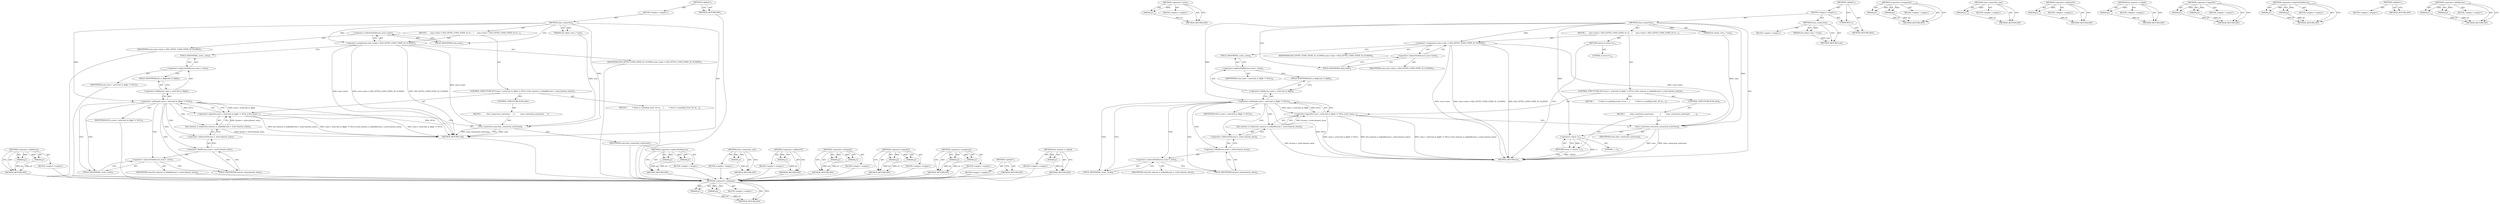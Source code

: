 digraph "&lt;operator&gt;.fieldAccess" {
vulnerable_74 [label=<(METHOD,&lt;operator&gt;.fieldAccess)>];
vulnerable_75 [label=<(PARAM,p1)>];
vulnerable_76 [label=<(PARAM,p2)>];
vulnerable_77 [label=<(BLOCK,&lt;empty&gt;,&lt;empty&gt;)>];
vulnerable_78 [label=<(METHOD_RETURN,ANY)>];
vulnerable_6 [label=<(METHOD,&lt;global&gt;)<SUB>1</SUB>>];
vulnerable_7 [label=<(BLOCK,&lt;empty&gt;,&lt;empty&gt;)<SUB>1</SUB>>];
vulnerable_8 [label=<(METHOD,close_connection)<SUB>1</SUB>>];
vulnerable_9 [label=<(PARAM,h2o_http2_conn_t *conn)<SUB>1</SUB>>];
vulnerable_10 [label=<(BLOCK,{
     conn-&gt;state = H2O_HTTP2_CONN_STATE_IS_CL...,{
     conn-&gt;state = H2O_HTTP2_CONN_STATE_IS_CL...)<SUB>2</SUB>>];
vulnerable_11 [label=<(&lt;operator&gt;.assignment,conn-&gt;state = H2O_HTTP2_CONN_STATE_IS_CLOSING)<SUB>3</SUB>>];
vulnerable_12 [label=<(&lt;operator&gt;.indirectFieldAccess,conn-&gt;state)<SUB>3</SUB>>];
vulnerable_13 [label=<(IDENTIFIER,conn,conn-&gt;state = H2O_HTTP2_CONN_STATE_IS_CLOSING)<SUB>3</SUB>>];
vulnerable_14 [label=<(FIELD_IDENTIFIER,state,state)<SUB>3</SUB>>];
vulnerable_15 [label=<(IDENTIFIER,H2O_HTTP2_CONN_STATE_IS_CLOSING,conn-&gt;state = H2O_HTTP2_CONN_STATE_IS_CLOSING)<SUB>3</SUB>>];
vulnerable_16 [label=<(CONTROL_STRUCTURE,IF,if (conn-&gt;_write.buf_in_flight != NULL || h2o_timeout_is_linked(&amp;conn-&gt;_write.timeout_entry)))<SUB>5</SUB>>];
vulnerable_17 [label=<(&lt;operator&gt;.logicalOr,conn-&gt;_write.buf_in_flight != NULL || h2o_timeo...)<SUB>5</SUB>>];
vulnerable_18 [label=<(&lt;operator&gt;.notEquals,conn-&gt;_write.buf_in_flight != NULL)<SUB>5</SUB>>];
vulnerable_19 [label=<(&lt;operator&gt;.fieldAccess,conn-&gt;_write.buf_in_flight)<SUB>5</SUB>>];
vulnerable_20 [label=<(&lt;operator&gt;.indirectFieldAccess,conn-&gt;_write)<SUB>5</SUB>>];
vulnerable_21 [label=<(IDENTIFIER,conn,conn-&gt;_write.buf_in_flight != NULL)<SUB>5</SUB>>];
vulnerable_22 [label=<(FIELD_IDENTIFIER,_write,_write)<SUB>5</SUB>>];
vulnerable_23 [label=<(FIELD_IDENTIFIER,buf_in_flight,buf_in_flight)<SUB>5</SUB>>];
vulnerable_24 [label=<(IDENTIFIER,NULL,conn-&gt;_write.buf_in_flight != NULL)<SUB>5</SUB>>];
vulnerable_25 [label=<(h2o_timeout_is_linked,h2o_timeout_is_linked(&amp;conn-&gt;_write.timeout_entry))<SUB>5</SUB>>];
vulnerable_26 [label=<(&lt;operator&gt;.addressOf,&amp;conn-&gt;_write.timeout_entry)<SUB>5</SUB>>];
vulnerable_27 [label=<(&lt;operator&gt;.fieldAccess,conn-&gt;_write.timeout_entry)<SUB>5</SUB>>];
vulnerable_28 [label=<(&lt;operator&gt;.indirectFieldAccess,conn-&gt;_write)<SUB>5</SUB>>];
vulnerable_29 [label=<(IDENTIFIER,conn,h2o_timeout_is_linked(&amp;conn-&gt;_write.timeout_entry))<SUB>5</SUB>>];
vulnerable_30 [label=<(FIELD_IDENTIFIER,_write,_write)<SUB>5</SUB>>];
vulnerable_31 [label=<(FIELD_IDENTIFIER,timeout_entry,timeout_entry)<SUB>5</SUB>>];
vulnerable_32 [label=<(BLOCK,{
         /* there is a pending write, let on_...,{
         /* there is a pending write, let on_...)<SUB>5</SUB>>];
vulnerable_33 [label=<(CONTROL_STRUCTURE,ELSE,else)<SUB>7</SUB>>];
vulnerable_34 [label=<(BLOCK,{
         close_connection_now(conn);
     },{
         close_connection_now(conn);
     })<SUB>7</SUB>>];
vulnerable_35 [label=<(close_connection_now,close_connection_now(conn))<SUB>8</SUB>>];
vulnerable_36 [label=<(IDENTIFIER,conn,close_connection_now(conn))<SUB>8</SUB>>];
vulnerable_37 [label=<(METHOD_RETURN,void)<SUB>1</SUB>>];
vulnerable_39 [label=<(METHOD_RETURN,ANY)<SUB>1</SUB>>];
vulnerable_59 [label=<(METHOD,&lt;operator&gt;.indirectFieldAccess)>];
vulnerable_60 [label=<(PARAM,p1)>];
vulnerable_61 [label=<(PARAM,p2)>];
vulnerable_62 [label=<(BLOCK,&lt;empty&gt;,&lt;empty&gt;)>];
vulnerable_63 [label=<(METHOD_RETURN,ANY)>];
vulnerable_87 [label=<(METHOD,close_connection_now)>];
vulnerable_88 [label=<(PARAM,p1)>];
vulnerable_89 [label=<(BLOCK,&lt;empty&gt;,&lt;empty&gt;)>];
vulnerable_90 [label=<(METHOD_RETURN,ANY)>];
vulnerable_83 [label=<(METHOD,&lt;operator&gt;.addressOf)>];
vulnerable_84 [label=<(PARAM,p1)>];
vulnerable_85 [label=<(BLOCK,&lt;empty&gt;,&lt;empty&gt;)>];
vulnerable_86 [label=<(METHOD_RETURN,ANY)>];
vulnerable_69 [label=<(METHOD,&lt;operator&gt;.notEquals)>];
vulnerable_70 [label=<(PARAM,p1)>];
vulnerable_71 [label=<(PARAM,p2)>];
vulnerable_72 [label=<(BLOCK,&lt;empty&gt;,&lt;empty&gt;)>];
vulnerable_73 [label=<(METHOD_RETURN,ANY)>];
vulnerable_64 [label=<(METHOD,&lt;operator&gt;.logicalOr)>];
vulnerable_65 [label=<(PARAM,p1)>];
vulnerable_66 [label=<(PARAM,p2)>];
vulnerable_67 [label=<(BLOCK,&lt;empty&gt;,&lt;empty&gt;)>];
vulnerable_68 [label=<(METHOD_RETURN,ANY)>];
vulnerable_54 [label=<(METHOD,&lt;operator&gt;.assignment)>];
vulnerable_55 [label=<(PARAM,p1)>];
vulnerable_56 [label=<(PARAM,p2)>];
vulnerable_57 [label=<(BLOCK,&lt;empty&gt;,&lt;empty&gt;)>];
vulnerable_58 [label=<(METHOD_RETURN,ANY)>];
vulnerable_48 [label=<(METHOD,&lt;global&gt;)<SUB>1</SUB>>];
vulnerable_49 [label=<(BLOCK,&lt;empty&gt;,&lt;empty&gt;)>];
vulnerable_50 [label=<(METHOD_RETURN,ANY)>];
vulnerable_79 [label=<(METHOD,h2o_timeout_is_linked)>];
vulnerable_80 [label=<(PARAM,p1)>];
vulnerable_81 [label=<(BLOCK,&lt;empty&gt;,&lt;empty&gt;)>];
vulnerable_82 [label=<(METHOD_RETURN,ANY)>];
fixed_82 [label=<(METHOD,&lt;operator&gt;.notEquals)>];
fixed_83 [label=<(PARAM,p1)>];
fixed_84 [label=<(PARAM,p2)>];
fixed_85 [label=<(BLOCK,&lt;empty&gt;,&lt;empty&gt;)>];
fixed_86 [label=<(METHOD_RETURN,ANY)>];
fixed_104 [label=<(METHOD,&lt;operator&gt;.minus)>];
fixed_105 [label=<(PARAM,p1)>];
fixed_106 [label=<(BLOCK,&lt;empty&gt;,&lt;empty&gt;)>];
fixed_107 [label=<(METHOD_RETURN,ANY)>];
fixed_6 [label=<(METHOD,&lt;global&gt;)<SUB>1</SUB>>];
fixed_7 [label=<(BLOCK,&lt;empty&gt;,&lt;empty&gt;)<SUB>1</SUB>>];
fixed_8 [label=<(METHOD,close_connection)<SUB>1</SUB>>];
fixed_9 [label=<(PARAM,h2o_http2_conn_t *conn)<SUB>1</SUB>>];
fixed_10 [label=<(BLOCK,&lt;empty&gt;,&lt;empty&gt;)>];
fixed_11 [label=<(METHOD_RETURN,void)<SUB>1</SUB>>];
fixed_13 [label=<(UNKNOWN,),))<SUB>1</SUB>>];
fixed_14 [label=<(METHOD,close_connection)<SUB>2</SUB>>];
fixed_15 [label=<(PARAM,h2o_http2_conn_t *conn)<SUB>2</SUB>>];
fixed_16 [label=<(BLOCK,{
     conn-&gt;state = H2O_HTTP2_CONN_STATE_IS_CL...,{
     conn-&gt;state = H2O_HTTP2_CONN_STATE_IS_CL...)<SUB>3</SUB>>];
fixed_17 [label=<(&lt;operator&gt;.assignment,conn-&gt;state = H2O_HTTP2_CONN_STATE_IS_CLOSING)<SUB>4</SUB>>];
fixed_18 [label=<(&lt;operator&gt;.indirectFieldAccess,conn-&gt;state)<SUB>4</SUB>>];
fixed_19 [label=<(IDENTIFIER,conn,conn-&gt;state = H2O_HTTP2_CONN_STATE_IS_CLOSING)<SUB>4</SUB>>];
fixed_20 [label=<(FIELD_IDENTIFIER,state,state)<SUB>4</SUB>>];
fixed_21 [label=<(IDENTIFIER,H2O_HTTP2_CONN_STATE_IS_CLOSING,conn-&gt;state = H2O_HTTP2_CONN_STATE_IS_CLOSING)<SUB>4</SUB>>];
fixed_22 [label=<(CONTROL_STRUCTURE,IF,if (conn-&gt;_write.buf_in_flight != NULL || h2o_timeout_is_linked(&amp;conn-&gt;_write.timeout_entry)))<SUB>6</SUB>>];
fixed_23 [label=<(&lt;operator&gt;.logicalOr,conn-&gt;_write.buf_in_flight != NULL || h2o_timeo...)<SUB>6</SUB>>];
fixed_24 [label=<(&lt;operator&gt;.notEquals,conn-&gt;_write.buf_in_flight != NULL)<SUB>6</SUB>>];
fixed_25 [label=<(&lt;operator&gt;.fieldAccess,conn-&gt;_write.buf_in_flight)<SUB>6</SUB>>];
fixed_26 [label=<(&lt;operator&gt;.indirectFieldAccess,conn-&gt;_write)<SUB>6</SUB>>];
fixed_27 [label=<(IDENTIFIER,conn,conn-&gt;_write.buf_in_flight != NULL)<SUB>6</SUB>>];
fixed_28 [label=<(FIELD_IDENTIFIER,_write,_write)<SUB>6</SUB>>];
fixed_29 [label=<(FIELD_IDENTIFIER,buf_in_flight,buf_in_flight)<SUB>6</SUB>>];
fixed_30 [label=<(IDENTIFIER,NULL,conn-&gt;_write.buf_in_flight != NULL)<SUB>6</SUB>>];
fixed_31 [label=<(h2o_timeout_is_linked,h2o_timeout_is_linked(&amp;conn-&gt;_write.timeout_entry))<SUB>6</SUB>>];
fixed_32 [label=<(&lt;operator&gt;.addressOf,&amp;conn-&gt;_write.timeout_entry)<SUB>6</SUB>>];
fixed_33 [label=<(&lt;operator&gt;.fieldAccess,conn-&gt;_write.timeout_entry)<SUB>6</SUB>>];
fixed_34 [label=<(&lt;operator&gt;.indirectFieldAccess,conn-&gt;_write)<SUB>6</SUB>>];
fixed_35 [label=<(IDENTIFIER,conn,h2o_timeout_is_linked(&amp;conn-&gt;_write.timeout_entry))<SUB>6</SUB>>];
fixed_36 [label=<(FIELD_IDENTIFIER,_write,_write)<SUB>6</SUB>>];
fixed_37 [label=<(FIELD_IDENTIFIER,timeout_entry,timeout_entry)<SUB>6</SUB>>];
fixed_38 [label=<(BLOCK,{
         /* there is a pending write, let on_...,{
         /* there is a pending write, let on_...)<SUB>6</SUB>>];
fixed_39 [label=<(CONTROL_STRUCTURE,ELSE,else)<SUB>8</SUB>>];
fixed_40 [label=<(BLOCK,{
         close_connection_now(conn);
        ...,{
         close_connection_now(conn);
        ...)<SUB>8</SUB>>];
fixed_41 [label=<(close_connection_now,close_connection_now(conn))<SUB>9</SUB>>];
fixed_42 [label=<(IDENTIFIER,conn,close_connection_now(conn))<SUB>9</SUB>>];
fixed_43 [label=<(RETURN,return -1;,return -1;)<SUB>10</SUB>>];
fixed_44 [label=<(&lt;operator&gt;.minus,-1)<SUB>10</SUB>>];
fixed_45 [label=<(LITERAL,1,-1)<SUB>10</SUB>>];
fixed_46 [label=<(RETURN,return 0;,return 0;)<SUB>12</SUB>>];
fixed_47 [label=<(LITERAL,0,return 0;)<SUB>12</SUB>>];
fixed_48 [label=<(METHOD_RETURN,int)<SUB>2</SUB>>];
fixed_50 [label=<(METHOD_RETURN,ANY)<SUB>1</SUB>>];
fixed_67 [label=<(METHOD,&lt;operator&gt;.assignment)>];
fixed_68 [label=<(PARAM,p1)>];
fixed_69 [label=<(PARAM,p2)>];
fixed_70 [label=<(BLOCK,&lt;empty&gt;,&lt;empty&gt;)>];
fixed_71 [label=<(METHOD_RETURN,ANY)>];
fixed_100 [label=<(METHOD,close_connection_now)>];
fixed_101 [label=<(PARAM,p1)>];
fixed_102 [label=<(BLOCK,&lt;empty&gt;,&lt;empty&gt;)>];
fixed_103 [label=<(METHOD_RETURN,ANY)>];
fixed_96 [label=<(METHOD,&lt;operator&gt;.addressOf)>];
fixed_97 [label=<(PARAM,p1)>];
fixed_98 [label=<(BLOCK,&lt;empty&gt;,&lt;empty&gt;)>];
fixed_99 [label=<(METHOD_RETURN,ANY)>];
fixed_92 [label=<(METHOD,h2o_timeout_is_linked)>];
fixed_93 [label=<(PARAM,p1)>];
fixed_94 [label=<(BLOCK,&lt;empty&gt;,&lt;empty&gt;)>];
fixed_95 [label=<(METHOD_RETURN,ANY)>];
fixed_77 [label=<(METHOD,&lt;operator&gt;.logicalOr)>];
fixed_78 [label=<(PARAM,p1)>];
fixed_79 [label=<(PARAM,p2)>];
fixed_80 [label=<(BLOCK,&lt;empty&gt;,&lt;empty&gt;)>];
fixed_81 [label=<(METHOD_RETURN,ANY)>];
fixed_72 [label=<(METHOD,&lt;operator&gt;.indirectFieldAccess)>];
fixed_73 [label=<(PARAM,p1)>];
fixed_74 [label=<(PARAM,p2)>];
fixed_75 [label=<(BLOCK,&lt;empty&gt;,&lt;empty&gt;)>];
fixed_76 [label=<(METHOD_RETURN,ANY)>];
fixed_61 [label=<(METHOD,&lt;global&gt;)<SUB>1</SUB>>];
fixed_62 [label=<(BLOCK,&lt;empty&gt;,&lt;empty&gt;)>];
fixed_63 [label=<(METHOD_RETURN,ANY)>];
fixed_87 [label=<(METHOD,&lt;operator&gt;.fieldAccess)>];
fixed_88 [label=<(PARAM,p1)>];
fixed_89 [label=<(PARAM,p2)>];
fixed_90 [label=<(BLOCK,&lt;empty&gt;,&lt;empty&gt;)>];
fixed_91 [label=<(METHOD_RETURN,ANY)>];
vulnerable_74 -> vulnerable_75  [key=0, label="AST: "];
vulnerable_74 -> vulnerable_75  [key=1, label="DDG: "];
vulnerable_74 -> vulnerable_77  [key=0, label="AST: "];
vulnerable_74 -> vulnerable_76  [key=0, label="AST: "];
vulnerable_74 -> vulnerable_76  [key=1, label="DDG: "];
vulnerable_74 -> vulnerable_78  [key=0, label="AST: "];
vulnerable_74 -> vulnerable_78  [key=1, label="CFG: "];
vulnerable_75 -> vulnerable_78  [key=0, label="DDG: p1"];
vulnerable_76 -> vulnerable_78  [key=0, label="DDG: p2"];
vulnerable_77 -> fixed_82  [key=0];
vulnerable_78 -> fixed_82  [key=0];
vulnerable_6 -> vulnerable_7  [key=0, label="AST: "];
vulnerable_6 -> vulnerable_39  [key=0, label="AST: "];
vulnerable_6 -> vulnerable_39  [key=1, label="CFG: "];
vulnerable_7 -> vulnerable_8  [key=0, label="AST: "];
vulnerable_8 -> vulnerable_9  [key=0, label="AST: "];
vulnerable_8 -> vulnerable_9  [key=1, label="DDG: "];
vulnerable_8 -> vulnerable_10  [key=0, label="AST: "];
vulnerable_8 -> vulnerable_37  [key=0, label="AST: "];
vulnerable_8 -> vulnerable_14  [key=0, label="CFG: "];
vulnerable_8 -> vulnerable_11  [key=0, label="DDG: "];
vulnerable_8 -> vulnerable_18  [key=0, label="DDG: "];
vulnerable_8 -> vulnerable_35  [key=0, label="DDG: "];
vulnerable_9 -> vulnerable_35  [key=0, label="DDG: conn"];
vulnerable_10 -> vulnerable_11  [key=0, label="AST: "];
vulnerable_10 -> vulnerable_16  [key=0, label="AST: "];
vulnerable_11 -> vulnerable_12  [key=0, label="AST: "];
vulnerable_11 -> vulnerable_15  [key=0, label="AST: "];
vulnerable_11 -> vulnerable_22  [key=0, label="CFG: "];
vulnerable_11 -> vulnerable_37  [key=0, label="DDG: conn-&gt;state"];
vulnerable_11 -> vulnerable_37  [key=1, label="DDG: conn-&gt;state = H2O_HTTP2_CONN_STATE_IS_CLOSING"];
vulnerable_11 -> vulnerable_37  [key=2, label="DDG: H2O_HTTP2_CONN_STATE_IS_CLOSING"];
vulnerable_11 -> vulnerable_35  [key=0, label="DDG: conn-&gt;state"];
vulnerable_12 -> vulnerable_13  [key=0, label="AST: "];
vulnerable_12 -> vulnerable_14  [key=0, label="AST: "];
vulnerable_12 -> vulnerable_11  [key=0, label="CFG: "];
vulnerable_13 -> fixed_82  [key=0];
vulnerable_14 -> vulnerable_12  [key=0, label="CFG: "];
vulnerable_15 -> fixed_82  [key=0];
vulnerable_16 -> vulnerable_17  [key=0, label="AST: "];
vulnerable_16 -> vulnerable_32  [key=0, label="AST: "];
vulnerable_16 -> vulnerable_33  [key=0, label="AST: "];
vulnerable_17 -> vulnerable_18  [key=0, label="AST: "];
vulnerable_17 -> vulnerable_25  [key=0, label="AST: "];
vulnerable_17 -> vulnerable_35  [key=0, label="CFG: "];
vulnerable_17 -> vulnerable_37  [key=0, label="DDG: conn-&gt;_write.buf_in_flight != NULL"];
vulnerable_17 -> vulnerable_37  [key=1, label="DDG: h2o_timeout_is_linked(&amp;conn-&gt;_write.timeout_entry)"];
vulnerable_17 -> vulnerable_37  [key=2, label="DDG: conn-&gt;_write.buf_in_flight != NULL || h2o_timeout_is_linked(&amp;conn-&gt;_write.timeout_entry)"];
vulnerable_18 -> vulnerable_19  [key=0, label="AST: "];
vulnerable_18 -> vulnerable_24  [key=0, label="AST: "];
vulnerable_18 -> vulnerable_17  [key=0, label="CFG: "];
vulnerable_18 -> vulnerable_17  [key=1, label="DDG: conn-&gt;_write.buf_in_flight"];
vulnerable_18 -> vulnerable_17  [key=2, label="DDG: NULL"];
vulnerable_18 -> vulnerable_30  [key=0, label="CFG: "];
vulnerable_18 -> vulnerable_30  [key=1, label="CDG: "];
vulnerable_18 -> vulnerable_37  [key=0, label="DDG: NULL"];
vulnerable_18 -> vulnerable_25  [key=0, label="CDG: "];
vulnerable_18 -> vulnerable_26  [key=0, label="CDG: "];
vulnerable_18 -> vulnerable_28  [key=0, label="CDG: "];
vulnerable_18 -> vulnerable_27  [key=0, label="CDG: "];
vulnerable_18 -> vulnerable_31  [key=0, label="CDG: "];
vulnerable_19 -> vulnerable_20  [key=0, label="AST: "];
vulnerable_19 -> vulnerable_23  [key=0, label="AST: "];
vulnerable_19 -> vulnerable_18  [key=0, label="CFG: "];
vulnerable_20 -> vulnerable_21  [key=0, label="AST: "];
vulnerable_20 -> vulnerable_22  [key=0, label="AST: "];
vulnerable_20 -> vulnerable_23  [key=0, label="CFG: "];
vulnerable_21 -> fixed_82  [key=0];
vulnerable_22 -> vulnerable_20  [key=0, label="CFG: "];
vulnerable_23 -> vulnerable_19  [key=0, label="CFG: "];
vulnerable_24 -> fixed_82  [key=0];
vulnerable_25 -> vulnerable_26  [key=0, label="AST: "];
vulnerable_25 -> vulnerable_17  [key=0, label="CFG: "];
vulnerable_25 -> vulnerable_17  [key=1, label="DDG: &amp;conn-&gt;_write.timeout_entry"];
vulnerable_25 -> vulnerable_37  [key=0, label="DDG: &amp;conn-&gt;_write.timeout_entry"];
vulnerable_26 -> vulnerable_27  [key=0, label="AST: "];
vulnerable_26 -> vulnerable_25  [key=0, label="CFG: "];
vulnerable_27 -> vulnerable_28  [key=0, label="AST: "];
vulnerable_27 -> vulnerable_31  [key=0, label="AST: "];
vulnerable_27 -> vulnerable_26  [key=0, label="CFG: "];
vulnerable_28 -> vulnerable_29  [key=0, label="AST: "];
vulnerable_28 -> vulnerable_30  [key=0, label="AST: "];
vulnerable_28 -> vulnerable_31  [key=0, label="CFG: "];
vulnerable_29 -> fixed_82  [key=0];
vulnerable_30 -> vulnerable_28  [key=0, label="CFG: "];
vulnerable_31 -> vulnerable_27  [key=0, label="CFG: "];
vulnerable_32 -> fixed_82  [key=0];
vulnerable_33 -> vulnerable_34  [key=0, label="AST: "];
vulnerable_34 -> vulnerable_35  [key=0, label="AST: "];
vulnerable_35 -> vulnerable_36  [key=0, label="AST: "];
vulnerable_35 -> vulnerable_37  [key=0, label="CFG: "];
vulnerable_35 -> vulnerable_37  [key=1, label="DDG: conn"];
vulnerable_35 -> vulnerable_37  [key=2, label="DDG: close_connection_now(conn)"];
vulnerable_36 -> fixed_82  [key=0];
vulnerable_37 -> fixed_82  [key=0];
vulnerable_39 -> fixed_82  [key=0];
vulnerable_59 -> vulnerable_60  [key=0, label="AST: "];
vulnerable_59 -> vulnerable_60  [key=1, label="DDG: "];
vulnerable_59 -> vulnerable_62  [key=0, label="AST: "];
vulnerable_59 -> vulnerable_61  [key=0, label="AST: "];
vulnerable_59 -> vulnerable_61  [key=1, label="DDG: "];
vulnerable_59 -> vulnerable_63  [key=0, label="AST: "];
vulnerable_59 -> vulnerable_63  [key=1, label="CFG: "];
vulnerable_60 -> vulnerable_63  [key=0, label="DDG: p1"];
vulnerable_61 -> vulnerable_63  [key=0, label="DDG: p2"];
vulnerable_62 -> fixed_82  [key=0];
vulnerable_63 -> fixed_82  [key=0];
vulnerable_87 -> vulnerable_88  [key=0, label="AST: "];
vulnerable_87 -> vulnerable_88  [key=1, label="DDG: "];
vulnerable_87 -> vulnerable_89  [key=0, label="AST: "];
vulnerable_87 -> vulnerable_90  [key=0, label="AST: "];
vulnerable_87 -> vulnerable_90  [key=1, label="CFG: "];
vulnerable_88 -> vulnerable_90  [key=0, label="DDG: p1"];
vulnerable_89 -> fixed_82  [key=0];
vulnerable_90 -> fixed_82  [key=0];
vulnerable_83 -> vulnerable_84  [key=0, label="AST: "];
vulnerable_83 -> vulnerable_84  [key=1, label="DDG: "];
vulnerable_83 -> vulnerable_85  [key=0, label="AST: "];
vulnerable_83 -> vulnerable_86  [key=0, label="AST: "];
vulnerable_83 -> vulnerable_86  [key=1, label="CFG: "];
vulnerable_84 -> vulnerable_86  [key=0, label="DDG: p1"];
vulnerable_85 -> fixed_82  [key=0];
vulnerable_86 -> fixed_82  [key=0];
vulnerable_69 -> vulnerable_70  [key=0, label="AST: "];
vulnerable_69 -> vulnerable_70  [key=1, label="DDG: "];
vulnerable_69 -> vulnerable_72  [key=0, label="AST: "];
vulnerable_69 -> vulnerable_71  [key=0, label="AST: "];
vulnerable_69 -> vulnerable_71  [key=1, label="DDG: "];
vulnerable_69 -> vulnerable_73  [key=0, label="AST: "];
vulnerable_69 -> vulnerable_73  [key=1, label="CFG: "];
vulnerable_70 -> vulnerable_73  [key=0, label="DDG: p1"];
vulnerable_71 -> vulnerable_73  [key=0, label="DDG: p2"];
vulnerable_72 -> fixed_82  [key=0];
vulnerable_73 -> fixed_82  [key=0];
vulnerable_64 -> vulnerable_65  [key=0, label="AST: "];
vulnerable_64 -> vulnerable_65  [key=1, label="DDG: "];
vulnerable_64 -> vulnerable_67  [key=0, label="AST: "];
vulnerable_64 -> vulnerable_66  [key=0, label="AST: "];
vulnerable_64 -> vulnerable_66  [key=1, label="DDG: "];
vulnerable_64 -> vulnerable_68  [key=0, label="AST: "];
vulnerable_64 -> vulnerable_68  [key=1, label="CFG: "];
vulnerable_65 -> vulnerable_68  [key=0, label="DDG: p1"];
vulnerable_66 -> vulnerable_68  [key=0, label="DDG: p2"];
vulnerable_67 -> fixed_82  [key=0];
vulnerable_68 -> fixed_82  [key=0];
vulnerable_54 -> vulnerable_55  [key=0, label="AST: "];
vulnerable_54 -> vulnerable_55  [key=1, label="DDG: "];
vulnerable_54 -> vulnerable_57  [key=0, label="AST: "];
vulnerable_54 -> vulnerable_56  [key=0, label="AST: "];
vulnerable_54 -> vulnerable_56  [key=1, label="DDG: "];
vulnerable_54 -> vulnerable_58  [key=0, label="AST: "];
vulnerable_54 -> vulnerable_58  [key=1, label="CFG: "];
vulnerable_55 -> vulnerable_58  [key=0, label="DDG: p1"];
vulnerable_56 -> vulnerable_58  [key=0, label="DDG: p2"];
vulnerable_57 -> fixed_82  [key=0];
vulnerable_58 -> fixed_82  [key=0];
vulnerable_48 -> vulnerable_49  [key=0, label="AST: "];
vulnerable_48 -> vulnerable_50  [key=0, label="AST: "];
vulnerable_48 -> vulnerable_50  [key=1, label="CFG: "];
vulnerable_49 -> fixed_82  [key=0];
vulnerable_50 -> fixed_82  [key=0];
vulnerable_79 -> vulnerable_80  [key=0, label="AST: "];
vulnerable_79 -> vulnerable_80  [key=1, label="DDG: "];
vulnerable_79 -> vulnerable_81  [key=0, label="AST: "];
vulnerable_79 -> vulnerable_82  [key=0, label="AST: "];
vulnerable_79 -> vulnerable_82  [key=1, label="CFG: "];
vulnerable_80 -> vulnerable_82  [key=0, label="DDG: p1"];
vulnerable_81 -> fixed_82  [key=0];
vulnerable_82 -> fixed_82  [key=0];
fixed_82 -> fixed_83  [key=0, label="AST: "];
fixed_82 -> fixed_83  [key=1, label="DDG: "];
fixed_82 -> fixed_85  [key=0, label="AST: "];
fixed_82 -> fixed_84  [key=0, label="AST: "];
fixed_82 -> fixed_84  [key=1, label="DDG: "];
fixed_82 -> fixed_86  [key=0, label="AST: "];
fixed_82 -> fixed_86  [key=1, label="CFG: "];
fixed_83 -> fixed_86  [key=0, label="DDG: p1"];
fixed_84 -> fixed_86  [key=0, label="DDG: p2"];
fixed_104 -> fixed_105  [key=0, label="AST: "];
fixed_104 -> fixed_105  [key=1, label="DDG: "];
fixed_104 -> fixed_106  [key=0, label="AST: "];
fixed_104 -> fixed_107  [key=0, label="AST: "];
fixed_104 -> fixed_107  [key=1, label="CFG: "];
fixed_105 -> fixed_107  [key=0, label="DDG: p1"];
fixed_6 -> fixed_7  [key=0, label="AST: "];
fixed_6 -> fixed_50  [key=0, label="AST: "];
fixed_6 -> fixed_13  [key=0, label="CFG: "];
fixed_7 -> fixed_8  [key=0, label="AST: "];
fixed_7 -> fixed_13  [key=0, label="AST: "];
fixed_7 -> fixed_14  [key=0, label="AST: "];
fixed_8 -> fixed_9  [key=0, label="AST: "];
fixed_8 -> fixed_9  [key=1, label="DDG: "];
fixed_8 -> fixed_10  [key=0, label="AST: "];
fixed_8 -> fixed_11  [key=0, label="AST: "];
fixed_8 -> fixed_11  [key=1, label="CFG: "];
fixed_9 -> fixed_11  [key=0, label="DDG: conn"];
fixed_13 -> fixed_50  [key=0, label="CFG: "];
fixed_14 -> fixed_15  [key=0, label="AST: "];
fixed_14 -> fixed_15  [key=1, label="DDG: "];
fixed_14 -> fixed_16  [key=0, label="AST: "];
fixed_14 -> fixed_48  [key=0, label="AST: "];
fixed_14 -> fixed_20  [key=0, label="CFG: "];
fixed_14 -> fixed_17  [key=0, label="DDG: "];
fixed_14 -> fixed_24  [key=0, label="DDG: "];
fixed_14 -> fixed_41  [key=0, label="DDG: "];
fixed_14 -> fixed_44  [key=0, label="DDG: "];
fixed_15 -> fixed_41  [key=0, label="DDG: conn"];
fixed_16 -> fixed_17  [key=0, label="AST: "];
fixed_16 -> fixed_22  [key=0, label="AST: "];
fixed_16 -> fixed_46  [key=0, label="AST: "];
fixed_17 -> fixed_18  [key=0, label="AST: "];
fixed_17 -> fixed_21  [key=0, label="AST: "];
fixed_17 -> fixed_28  [key=0, label="CFG: "];
fixed_17 -> fixed_48  [key=0, label="DDG: conn-&gt;state"];
fixed_17 -> fixed_48  [key=1, label="DDG: conn-&gt;state = H2O_HTTP2_CONN_STATE_IS_CLOSING"];
fixed_17 -> fixed_48  [key=2, label="DDG: H2O_HTTP2_CONN_STATE_IS_CLOSING"];
fixed_17 -> fixed_41  [key=0, label="DDG: conn-&gt;state"];
fixed_18 -> fixed_19  [key=0, label="AST: "];
fixed_18 -> fixed_20  [key=0, label="AST: "];
fixed_18 -> fixed_17  [key=0, label="CFG: "];
fixed_20 -> fixed_18  [key=0, label="CFG: "];
fixed_22 -> fixed_23  [key=0, label="AST: "];
fixed_22 -> fixed_38  [key=0, label="AST: "];
fixed_22 -> fixed_39  [key=0, label="AST: "];
fixed_23 -> fixed_24  [key=0, label="AST: "];
fixed_23 -> fixed_31  [key=0, label="AST: "];
fixed_23 -> fixed_41  [key=0, label="CFG: "];
fixed_23 -> fixed_48  [key=0, label="DDG: conn-&gt;_write.buf_in_flight != NULL"];
fixed_23 -> fixed_48  [key=1, label="DDG: h2o_timeout_is_linked(&amp;conn-&gt;_write.timeout_entry)"];
fixed_23 -> fixed_48  [key=2, label="DDG: conn-&gt;_write.buf_in_flight != NULL || h2o_timeout_is_linked(&amp;conn-&gt;_write.timeout_entry)"];
fixed_24 -> fixed_25  [key=0, label="AST: "];
fixed_24 -> fixed_30  [key=0, label="AST: "];
fixed_24 -> fixed_23  [key=0, label="CFG: "];
fixed_24 -> fixed_23  [key=1, label="DDG: conn-&gt;_write.buf_in_flight"];
fixed_24 -> fixed_23  [key=2, label="DDG: NULL"];
fixed_24 -> fixed_36  [key=0, label="CFG: "];
fixed_24 -> fixed_36  [key=1, label="CDG: "];
fixed_24 -> fixed_48  [key=0, label="DDG: NULL"];
fixed_24 -> fixed_34  [key=0, label="CDG: "];
fixed_24 -> fixed_32  [key=0, label="CDG: "];
fixed_24 -> fixed_33  [key=0, label="CDG: "];
fixed_24 -> fixed_37  [key=0, label="CDG: "];
fixed_24 -> fixed_31  [key=0, label="CDG: "];
fixed_25 -> fixed_26  [key=0, label="AST: "];
fixed_25 -> fixed_29  [key=0, label="AST: "];
fixed_25 -> fixed_24  [key=0, label="CFG: "];
fixed_26 -> fixed_27  [key=0, label="AST: "];
fixed_26 -> fixed_28  [key=0, label="AST: "];
fixed_26 -> fixed_29  [key=0, label="CFG: "];
fixed_28 -> fixed_26  [key=0, label="CFG: "];
fixed_29 -> fixed_25  [key=0, label="CFG: "];
fixed_31 -> fixed_32  [key=0, label="AST: "];
fixed_31 -> fixed_23  [key=0, label="CFG: "];
fixed_31 -> fixed_23  [key=1, label="DDG: &amp;conn-&gt;_write.timeout_entry"];
fixed_31 -> fixed_48  [key=0, label="DDG: &amp;conn-&gt;_write.timeout_entry"];
fixed_32 -> fixed_33  [key=0, label="AST: "];
fixed_32 -> fixed_31  [key=0, label="CFG: "];
fixed_33 -> fixed_34  [key=0, label="AST: "];
fixed_33 -> fixed_37  [key=0, label="AST: "];
fixed_33 -> fixed_32  [key=0, label="CFG: "];
fixed_34 -> fixed_35  [key=0, label="AST: "];
fixed_34 -> fixed_36  [key=0, label="AST: "];
fixed_34 -> fixed_37  [key=0, label="CFG: "];
fixed_36 -> fixed_34  [key=0, label="CFG: "];
fixed_37 -> fixed_33  [key=0, label="CFG: "];
fixed_39 -> fixed_40  [key=0, label="AST: "];
fixed_40 -> fixed_41  [key=0, label="AST: "];
fixed_40 -> fixed_43  [key=0, label="AST: "];
fixed_41 -> fixed_42  [key=0, label="AST: "];
fixed_41 -> fixed_44  [key=0, label="CFG: "];
fixed_41 -> fixed_48  [key=0, label="DDG: conn"];
fixed_41 -> fixed_48  [key=1, label="DDG: close_connection_now(conn)"];
fixed_43 -> fixed_44  [key=0, label="AST: "];
fixed_43 -> fixed_48  [key=0, label="CFG: "];
fixed_43 -> fixed_48  [key=1, label="DDG: &lt;RET&gt;"];
fixed_44 -> fixed_45  [key=0, label="AST: "];
fixed_44 -> fixed_43  [key=0, label="CFG: "];
fixed_44 -> fixed_43  [key=1, label="DDG: -1"];
fixed_44 -> fixed_48  [key=0, label="DDG: -1"];
fixed_46 -> fixed_47  [key=0, label="AST: "];
fixed_46 -> fixed_48  [key=0, label="CFG: "];
fixed_67 -> fixed_68  [key=0, label="AST: "];
fixed_67 -> fixed_68  [key=1, label="DDG: "];
fixed_67 -> fixed_70  [key=0, label="AST: "];
fixed_67 -> fixed_69  [key=0, label="AST: "];
fixed_67 -> fixed_69  [key=1, label="DDG: "];
fixed_67 -> fixed_71  [key=0, label="AST: "];
fixed_67 -> fixed_71  [key=1, label="CFG: "];
fixed_68 -> fixed_71  [key=0, label="DDG: p1"];
fixed_69 -> fixed_71  [key=0, label="DDG: p2"];
fixed_100 -> fixed_101  [key=0, label="AST: "];
fixed_100 -> fixed_101  [key=1, label="DDG: "];
fixed_100 -> fixed_102  [key=0, label="AST: "];
fixed_100 -> fixed_103  [key=0, label="AST: "];
fixed_100 -> fixed_103  [key=1, label="CFG: "];
fixed_101 -> fixed_103  [key=0, label="DDG: p1"];
fixed_96 -> fixed_97  [key=0, label="AST: "];
fixed_96 -> fixed_97  [key=1, label="DDG: "];
fixed_96 -> fixed_98  [key=0, label="AST: "];
fixed_96 -> fixed_99  [key=0, label="AST: "];
fixed_96 -> fixed_99  [key=1, label="CFG: "];
fixed_97 -> fixed_99  [key=0, label="DDG: p1"];
fixed_92 -> fixed_93  [key=0, label="AST: "];
fixed_92 -> fixed_93  [key=1, label="DDG: "];
fixed_92 -> fixed_94  [key=0, label="AST: "];
fixed_92 -> fixed_95  [key=0, label="AST: "];
fixed_92 -> fixed_95  [key=1, label="CFG: "];
fixed_93 -> fixed_95  [key=0, label="DDG: p1"];
fixed_77 -> fixed_78  [key=0, label="AST: "];
fixed_77 -> fixed_78  [key=1, label="DDG: "];
fixed_77 -> fixed_80  [key=0, label="AST: "];
fixed_77 -> fixed_79  [key=0, label="AST: "];
fixed_77 -> fixed_79  [key=1, label="DDG: "];
fixed_77 -> fixed_81  [key=0, label="AST: "];
fixed_77 -> fixed_81  [key=1, label="CFG: "];
fixed_78 -> fixed_81  [key=0, label="DDG: p1"];
fixed_79 -> fixed_81  [key=0, label="DDG: p2"];
fixed_72 -> fixed_73  [key=0, label="AST: "];
fixed_72 -> fixed_73  [key=1, label="DDG: "];
fixed_72 -> fixed_75  [key=0, label="AST: "];
fixed_72 -> fixed_74  [key=0, label="AST: "];
fixed_72 -> fixed_74  [key=1, label="DDG: "];
fixed_72 -> fixed_76  [key=0, label="AST: "];
fixed_72 -> fixed_76  [key=1, label="CFG: "];
fixed_73 -> fixed_76  [key=0, label="DDG: p1"];
fixed_74 -> fixed_76  [key=0, label="DDG: p2"];
fixed_61 -> fixed_62  [key=0, label="AST: "];
fixed_61 -> fixed_63  [key=0, label="AST: "];
fixed_61 -> fixed_63  [key=1, label="CFG: "];
fixed_87 -> fixed_88  [key=0, label="AST: "];
fixed_87 -> fixed_88  [key=1, label="DDG: "];
fixed_87 -> fixed_90  [key=0, label="AST: "];
fixed_87 -> fixed_89  [key=0, label="AST: "];
fixed_87 -> fixed_89  [key=1, label="DDG: "];
fixed_87 -> fixed_91  [key=0, label="AST: "];
fixed_87 -> fixed_91  [key=1, label="CFG: "];
fixed_88 -> fixed_91  [key=0, label="DDG: p1"];
fixed_89 -> fixed_91  [key=0, label="DDG: p2"];
}
